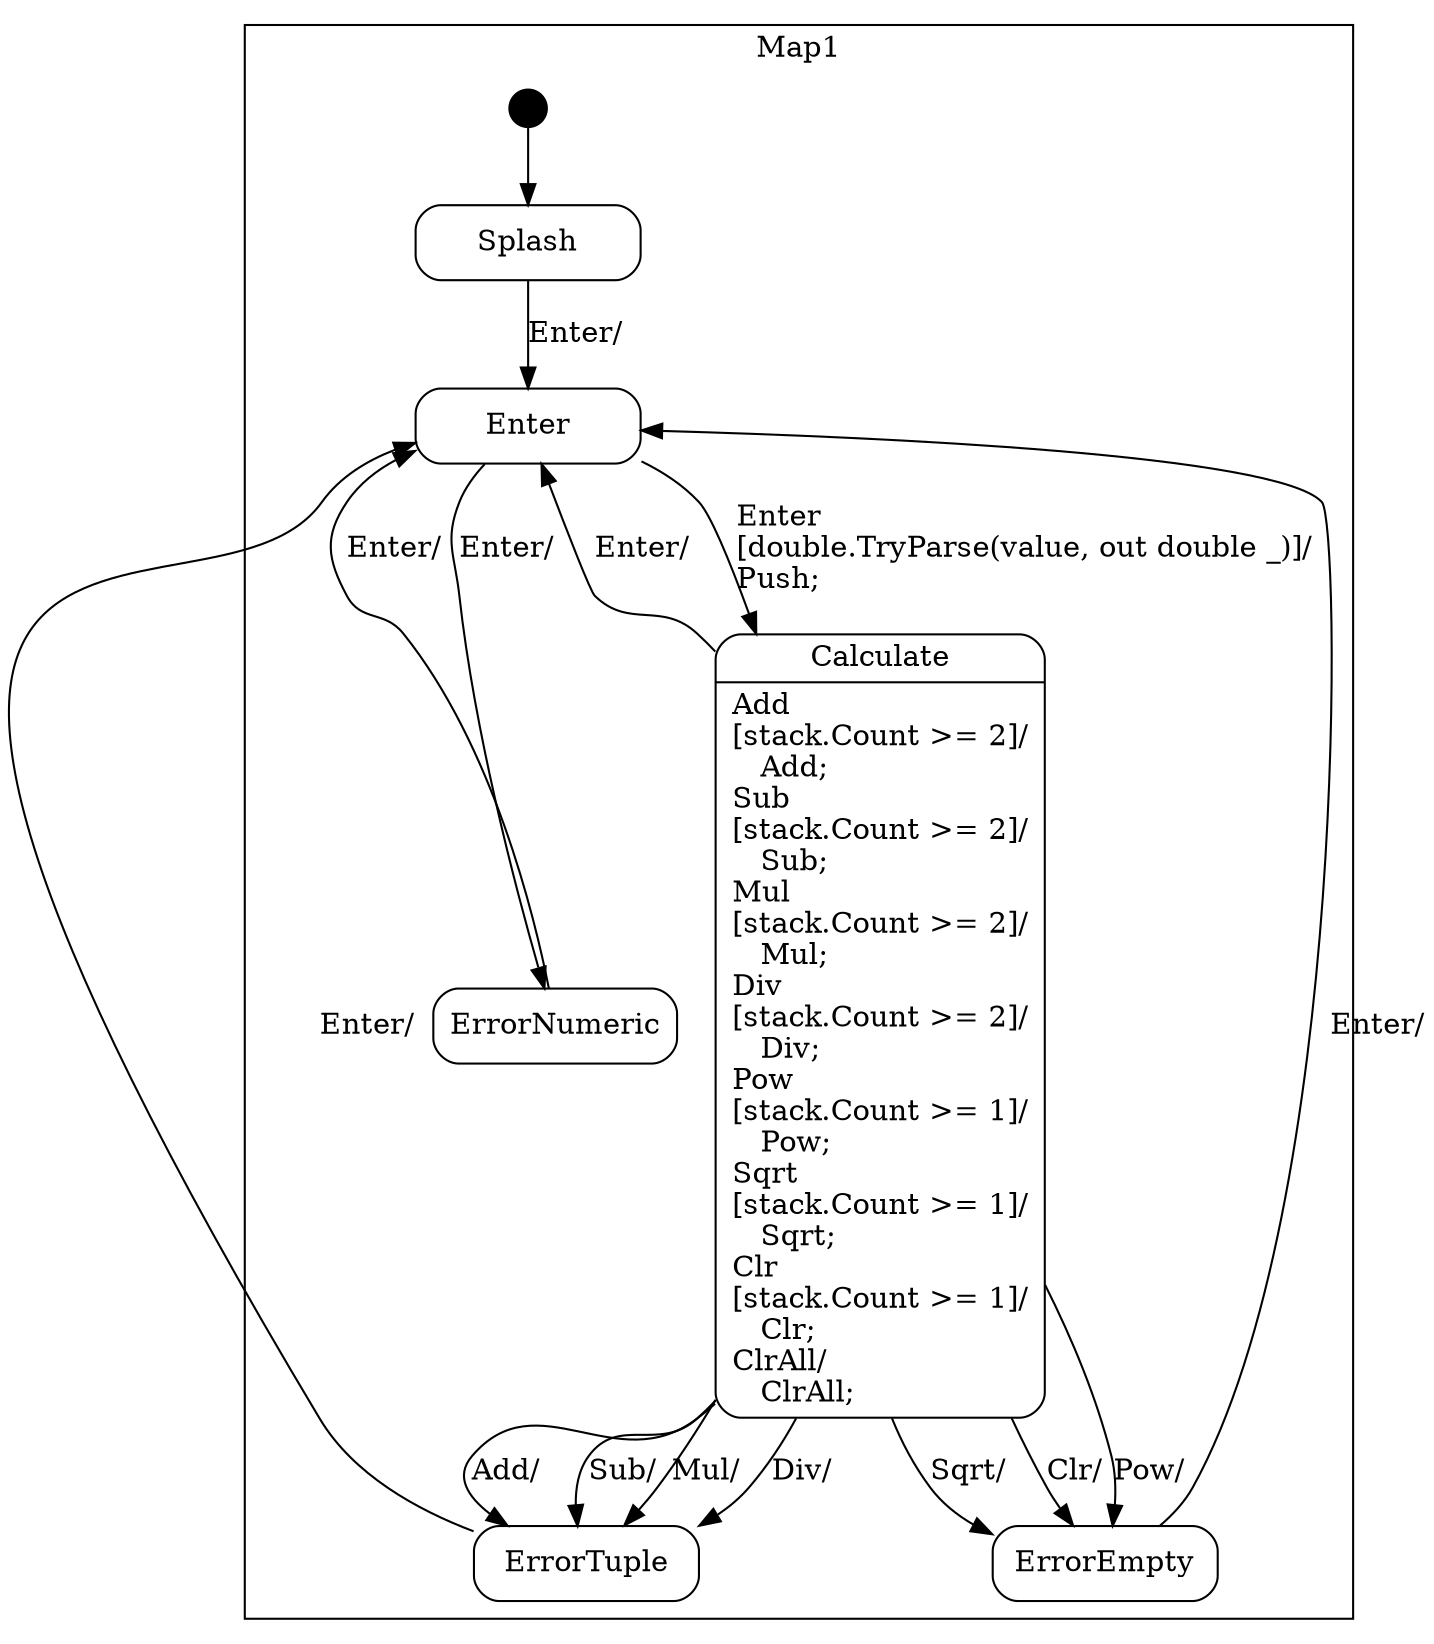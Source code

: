 digraph Calculator {

    node
        [shape=Mrecord width=1.5];

    subgraph cluster_Map1 {

        label="Map1";

        //
        // States (Nodes)
        //

        "Map1::Splash"
            [label="{Splash}"];

        "Map1::Enter"
            [label="{Enter}"];

        "Map1::Calculate"
            [label="{Calculate|Add\l\[stack.Count \>= 2\]/\l&nbsp;&nbsp;&nbsp;Add;\lSub\l\[stack.Count \>= 2\]/\l&nbsp;&nbsp;&nbsp;Sub;\lMul\l\[stack.Count \>= 2\]/\l&nbsp;&nbsp;&nbsp;Mul;\lDiv\l\[stack.Count \>= 2\]/\l&nbsp;&nbsp;&nbsp;Div;\lPow\l\[stack.Count \>= 1\]/\l&nbsp;&nbsp;&nbsp;Pow;\lSqrt\l\[stack.Count \>= 1\]/\l&nbsp;&nbsp;&nbsp;Sqrt;\lClr\l\[stack.Count \>= 1\]/\l&nbsp;&nbsp;&nbsp;Clr;\lClrAll/\l&nbsp;&nbsp;&nbsp;ClrAll;\l}"];

        "Map1::ErrorNumeric"
            [label="{ErrorNumeric}"];

        "Map1::ErrorTuple"
            [label="{ErrorTuple}"];

        "Map1::ErrorEmpty"
            [label="{ErrorEmpty}"];

        "%start"
            [label="" shape=circle style=filled fillcolor=black width=0.25];

    }

    //
    // Transitions (Edges)
    //

    "Map1::Splash" -> "Map1::Enter"
        [label="Enter/\l"];

    "Map1::Enter" -> "Map1::Calculate"
        [label="Enter\l\[double.TryParse(value, out double _)\]/\lPush;\l"];

    "Map1::Enter" -> "Map1::ErrorNumeric"
        [label="Enter/\l"];

    "Map1::Calculate" -> "Map1::ErrorTuple"
        [label="Add/\l"];

    "Map1::Calculate" -> "Map1::ErrorTuple"
        [label="Sub/\l"];

    "Map1::Calculate" -> "Map1::ErrorTuple"
        [label="Mul/\l"];

    "Map1::Calculate" -> "Map1::ErrorTuple"
        [label="Div/\l"];

    "Map1::Calculate" -> "Map1::ErrorEmpty"
        [label="Pow/\l"];

    "Map1::Calculate" -> "Map1::ErrorEmpty"
        [label="Sqrt/\l"];

    "Map1::Calculate" -> "Map1::ErrorEmpty"
        [label="Clr/\l"];

    "Map1::Calculate" -> "Map1::Enter"
        [label="Enter/\l"];

    "Map1::ErrorNumeric" -> "Map1::Enter"
        [label="Enter/\l"];

    "Map1::ErrorTuple" -> "Map1::Enter"
        [label="Enter/\l"];

    "Map1::ErrorEmpty" -> "Map1::Enter"
        [label="Enter/\l"];

    "%start" -> "Map1::Splash"

}

